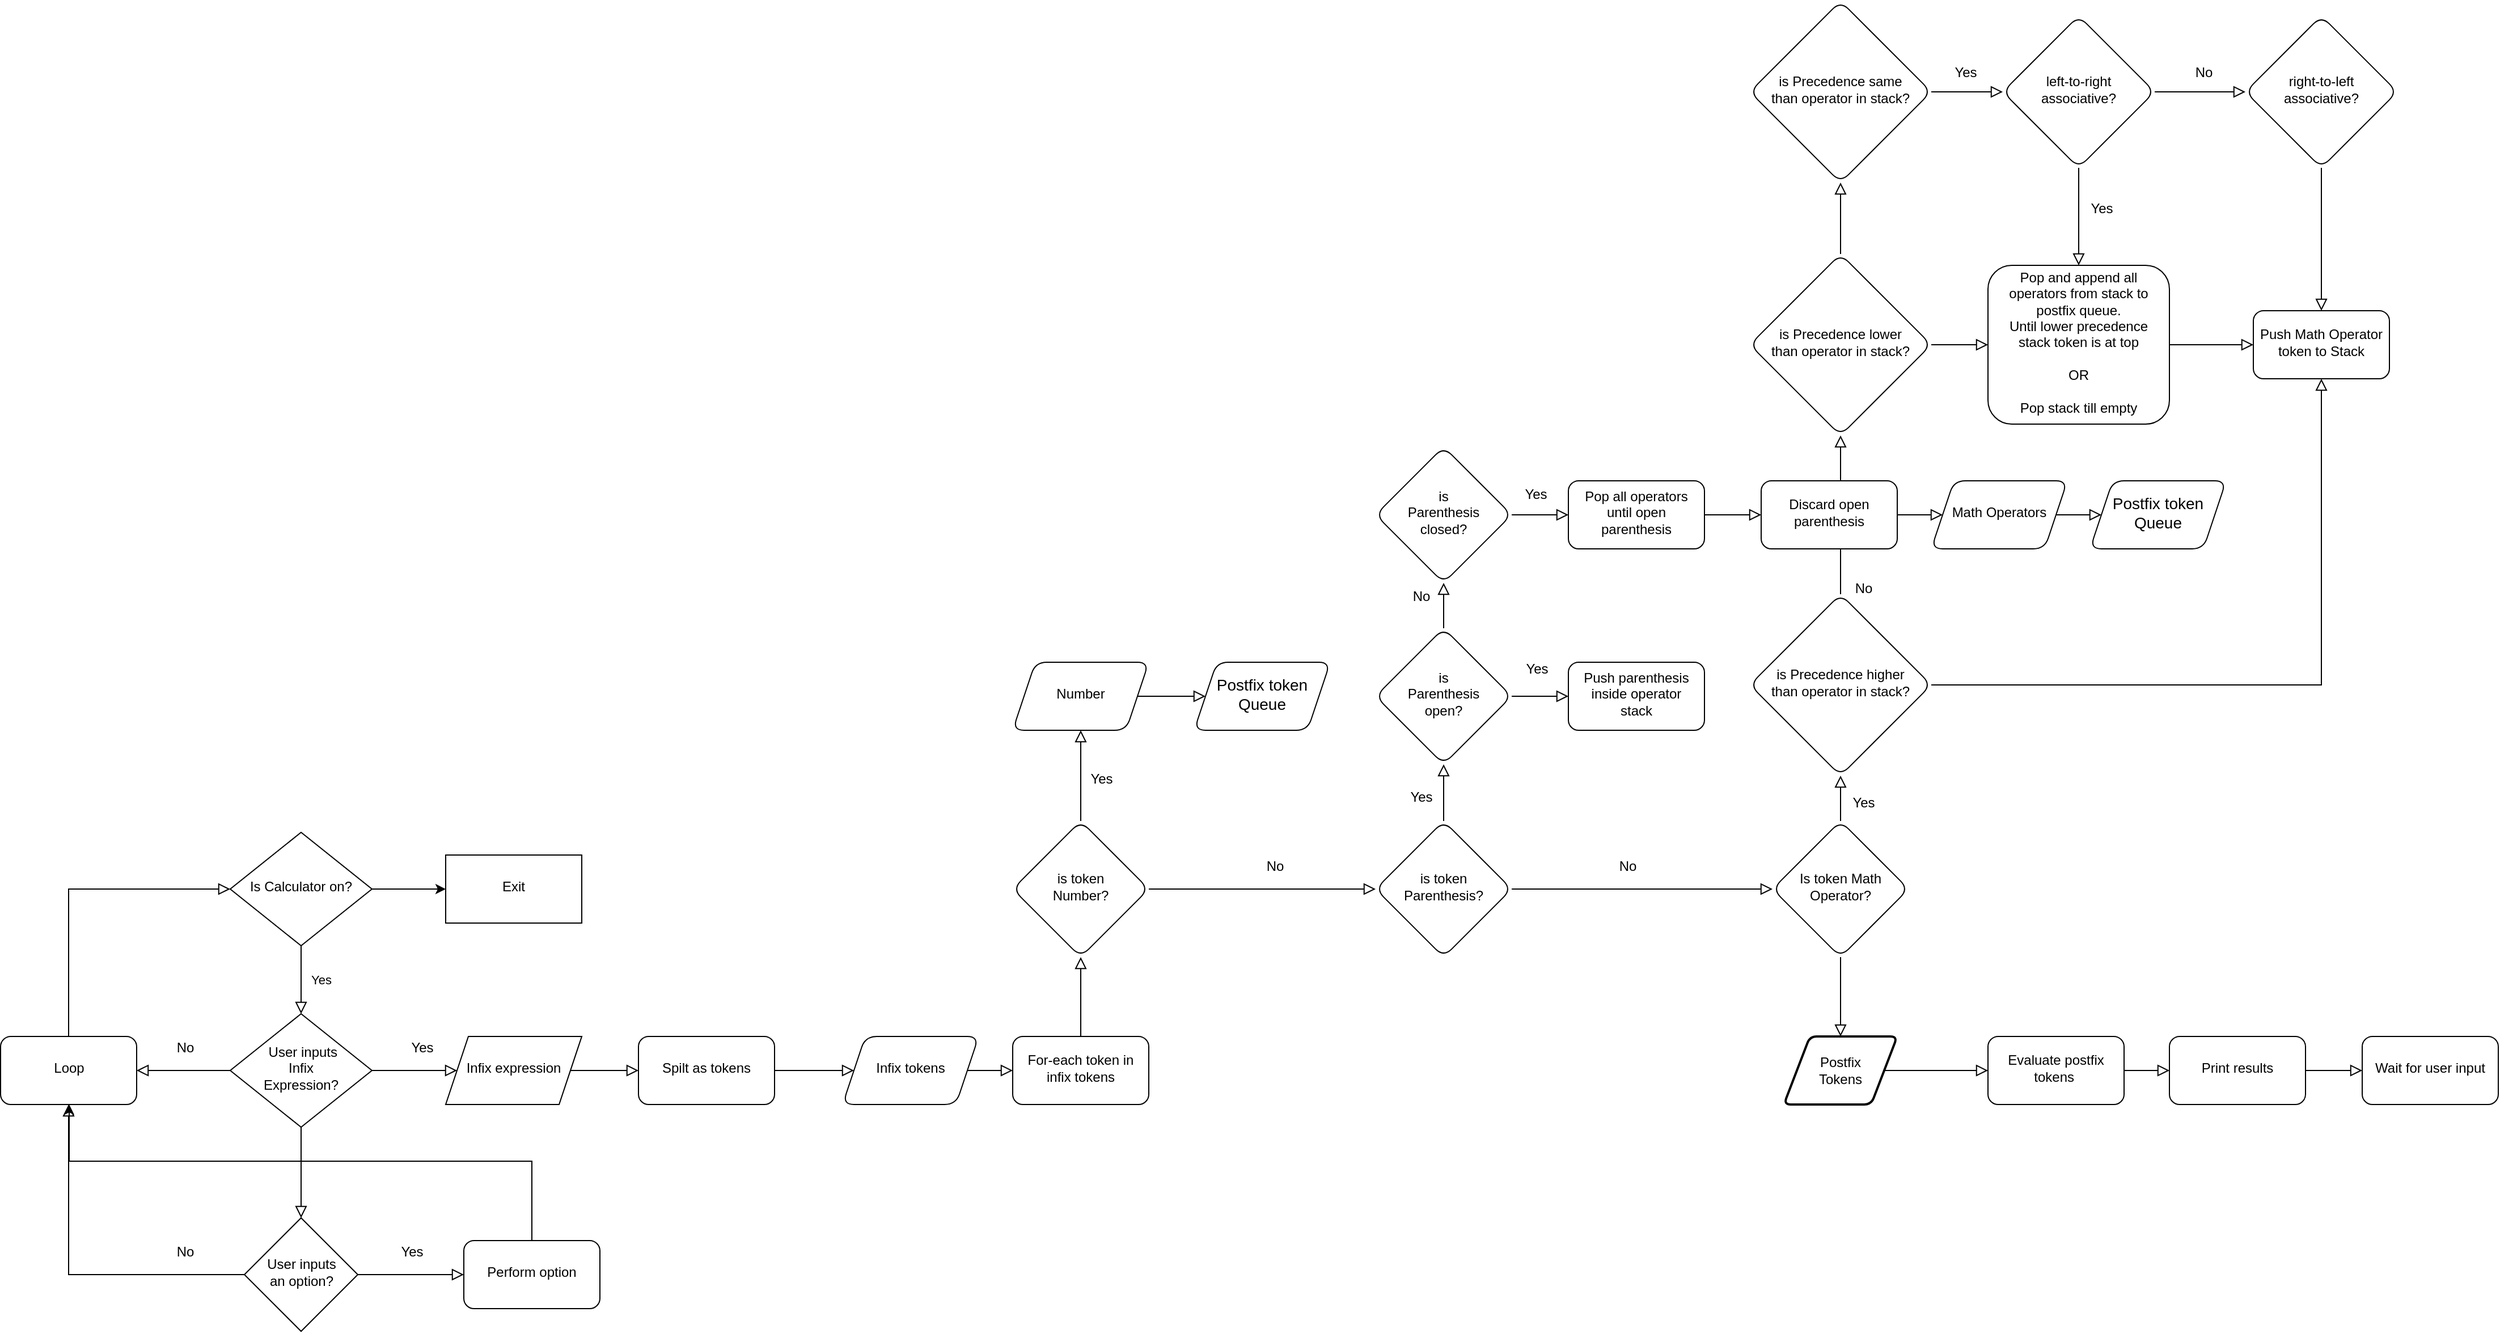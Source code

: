 <mxfile version="16.5.5" type="github">
  <diagram id="C5RBs43oDa-KdzZeNtuy" name="Page-1">
    <mxGraphModel dx="1714" dy="1517" grid="1" gridSize="10" guides="1" tooltips="1" connect="1" arrows="1" fold="1" page="0" pageScale="1" pageWidth="827" pageHeight="1169" math="0" shadow="0">
      <root>
        <mxCell id="WIyWlLk6GJQsqaUBKTNV-0" />
        <mxCell id="WIyWlLk6GJQsqaUBKTNV-1" parent="WIyWlLk6GJQsqaUBKTNV-0" />
        <mxCell id="ZLJSvew3tUVxWvLUYORm-112" style="edgeStyle=none;shape=connector;rounded=0;orthogonalLoop=1;jettySize=auto;html=1;shadow=0;labelBackgroundColor=none;fontFamily=Helvetica;fontSize=12;fontColor=default;endArrow=block;endFill=0;endSize=8;strokeColor=default;strokeWidth=1;" parent="WIyWlLk6GJQsqaUBKTNV-1" source="ZLJSvew3tUVxWvLUYORm-106" target="ZLJSvew3tUVxWvLUYORm-111" edge="1">
          <mxGeometry relative="1" as="geometry">
            <mxPoint x="1590" y="-250" as="sourcePoint" />
          </mxGeometry>
        </mxCell>
        <mxCell id="ZLJSvew3tUVxWvLUYORm-114" value="No" style="edgeLabel;html=1;align=center;verticalAlign=middle;resizable=0;points=[];fontSize=12;fontFamily=Helvetica;fontColor=default;" parent="ZLJSvew3tUVxWvLUYORm-112" vertex="1" connectable="0">
          <mxGeometry x="0.474" y="1" relative="1" as="geometry">
            <mxPoint x="21" y="98" as="offset" />
          </mxGeometry>
        </mxCell>
        <mxCell id="ZLJSvew3tUVxWvLUYORm-17" value="No" style="edgeStyle=orthogonalEdgeStyle;shape=connector;rounded=0;orthogonalLoop=1;jettySize=auto;html=1;shadow=0;labelBackgroundColor=none;fontFamily=Helvetica;fontSize=12;fontColor=default;endArrow=block;endFill=0;endSize=8;strokeColor=default;strokeWidth=1;" parent="WIyWlLk6GJQsqaUBKTNV-1" source="WIyWlLk6GJQsqaUBKTNV-6" target="ZLJSvew3tUVxWvLUYORm-16" edge="1">
          <mxGeometry x="-0.03" y="-20" relative="1" as="geometry">
            <mxPoint as="offset" />
          </mxGeometry>
        </mxCell>
        <mxCell id="ZLJSvew3tUVxWvLUYORm-36" value="" style="edgeStyle=orthogonalEdgeStyle;shape=connector;rounded=0;orthogonalLoop=1;jettySize=auto;html=1;shadow=0;labelBackgroundColor=none;fontFamily=Helvetica;fontSize=12;fontColor=default;endArrow=block;endFill=0;endSize=8;strokeColor=default;strokeWidth=1;" parent="WIyWlLk6GJQsqaUBKTNV-1" source="WIyWlLk6GJQsqaUBKTNV-6" target="ZLJSvew3tUVxWvLUYORm-35" edge="1">
          <mxGeometry relative="1" as="geometry" />
        </mxCell>
        <mxCell id="ZLJSvew3tUVxWvLUYORm-96" value="" style="edgeStyle=orthogonalEdgeStyle;shape=connector;rounded=0;orthogonalLoop=1;jettySize=auto;html=1;shadow=0;labelBackgroundColor=none;fontFamily=Helvetica;fontSize=14;fontColor=default;endArrow=block;endFill=0;endSize=8;strokeColor=default;strokeWidth=1;" parent="WIyWlLk6GJQsqaUBKTNV-1" source="WIyWlLk6GJQsqaUBKTNV-6" target="ZLJSvew3tUVxWvLUYORm-95" edge="1">
          <mxGeometry relative="1" as="geometry" />
        </mxCell>
        <mxCell id="ZLJSvew3tUVxWvLUYORm-97" value="Yes" style="edgeLabel;html=1;align=center;verticalAlign=middle;resizable=0;points=[];fontSize=12;fontFamily=Helvetica;fontColor=default;" parent="ZLJSvew3tUVxWvLUYORm-96" vertex="1" connectable="0">
          <mxGeometry x="0.316" y="2" relative="1" as="geometry">
            <mxPoint x="-6" y="-18" as="offset" />
          </mxGeometry>
        </mxCell>
        <mxCell id="WIyWlLk6GJQsqaUBKTNV-6" value="&lt;font style=&quot;font-size: 12px&quot;&gt;&amp;nbsp;User inputs&lt;br&gt;Infix &lt;br&gt;Expression?&lt;/font&gt;" style="rhombus;whiteSpace=wrap;html=1;shadow=0;fontFamily=Helvetica;fontSize=12;align=center;strokeWidth=1;spacing=6;spacingTop=-4;" parent="WIyWlLk6GJQsqaUBKTNV-1" vertex="1">
          <mxGeometry x="170" y="150" width="125" height="100" as="geometry" />
        </mxCell>
        <mxCell id="ZLJSvew3tUVxWvLUYORm-5" value="Yes" style="edgeStyle=orthogonalEdgeStyle;shape=connector;rounded=0;orthogonalLoop=1;jettySize=auto;html=1;entryX=0.5;entryY=0;entryDx=0;entryDy=0;shadow=0;labelBackgroundColor=none;fontFamily=Helvetica;fontSize=11;fontColor=default;endArrow=block;endFill=0;endSize=8;strokeColor=default;strokeWidth=1;" parent="WIyWlLk6GJQsqaUBKTNV-1" source="dzafgO55esPFzvw_rGj_-6" target="WIyWlLk6GJQsqaUBKTNV-6" edge="1">
          <mxGeometry y="18" relative="1" as="geometry">
            <mxPoint x="220" y="60" as="targetPoint" />
            <mxPoint x="232.5" y="80" as="sourcePoint" />
            <mxPoint x="-1" as="offset" />
          </mxGeometry>
        </mxCell>
        <mxCell id="ZLJSvew3tUVxWvLUYORm-100" value="" style="edgeStyle=orthogonalEdgeStyle;shape=connector;rounded=0;orthogonalLoop=1;jettySize=auto;html=1;shadow=0;labelBackgroundColor=none;fontFamily=Helvetica;fontSize=14;fontColor=default;endArrow=block;endFill=0;endSize=8;strokeColor=default;strokeWidth=1;" parent="WIyWlLk6GJQsqaUBKTNV-1" source="ZLJSvew3tUVxWvLUYORm-14" target="ZLJSvew3tUVxWvLUYORm-99" edge="1">
          <mxGeometry relative="1" as="geometry" />
        </mxCell>
        <mxCell id="ZLJSvew3tUVxWvLUYORm-14" value="Spilt as tokens" style="rounded=1;whiteSpace=wrap;html=1;shadow=0;strokeWidth=1;spacing=6;spacingTop=-4;" parent="WIyWlLk6GJQsqaUBKTNV-1" vertex="1">
          <mxGeometry x="530" y="170" width="120" height="60" as="geometry" />
        </mxCell>
        <mxCell id="ZLJSvew3tUVxWvLUYORm-20" style="shape=connector;rounded=0;orthogonalLoop=1;jettySize=auto;html=1;entryX=0;entryY=0.5;entryDx=0;entryDy=0;shadow=0;labelBackgroundColor=none;fontFamily=Helvetica;fontSize=12;fontColor=default;endArrow=block;endFill=0;endSize=8;strokeColor=default;strokeWidth=1;exitX=0.5;exitY=0;exitDx=0;exitDy=0;edgeStyle=orthogonalEdgeStyle;" parent="WIyWlLk6GJQsqaUBKTNV-1" source="ZLJSvew3tUVxWvLUYORm-16" target="dzafgO55esPFzvw_rGj_-6" edge="1">
          <mxGeometry relative="1" as="geometry">
            <mxPoint x="172.5" y="60" as="targetPoint" />
          </mxGeometry>
        </mxCell>
        <mxCell id="ZLJSvew3tUVxWvLUYORm-16" value="Loop" style="rounded=1;whiteSpace=wrap;html=1;shadow=0;strokeWidth=1;spacing=6;spacingTop=-4;" parent="WIyWlLk6GJQsqaUBKTNV-1" vertex="1">
          <mxGeometry x="-32.5" y="170" width="120" height="60" as="geometry" />
        </mxCell>
        <mxCell id="ZLJSvew3tUVxWvLUYORm-54" style="edgeStyle=orthogonalEdgeStyle;shape=connector;rounded=0;orthogonalLoop=1;jettySize=auto;html=1;exitX=0.5;exitY=0;exitDx=0;exitDy=0;shadow=0;labelBackgroundColor=none;fontFamily=Helvetica;fontSize=12;fontColor=default;endArrow=block;endFill=0;endSize=8;strokeColor=default;strokeWidth=1;" parent="WIyWlLk6GJQsqaUBKTNV-1" source="ZLJSvew3tUVxWvLUYORm-23" target="ZLJSvew3tUVxWvLUYORm-43" edge="1">
          <mxGeometry relative="1" as="geometry" />
        </mxCell>
        <mxCell id="ZLJSvew3tUVxWvLUYORm-23" value="&lt;span&gt;For-each&amp;nbsp;token in infix tokens&lt;/span&gt;" style="rounded=1;whiteSpace=wrap;html=1;shadow=0;strokeWidth=1;spacing=6;spacingTop=-4;" parent="WIyWlLk6GJQsqaUBKTNV-1" vertex="1">
          <mxGeometry x="860" y="170" width="120" height="60" as="geometry" />
        </mxCell>
        <mxCell id="ZLJSvew3tUVxWvLUYORm-33" value="" style="edgeStyle=orthogonalEdgeStyle;shape=connector;rounded=0;orthogonalLoop=1;jettySize=auto;html=1;shadow=0;labelBackgroundColor=none;fontFamily=Helvetica;fontSize=12;fontColor=default;endArrow=block;endFill=0;endSize=8;strokeColor=default;strokeWidth=1;entryX=0.5;entryY=1;entryDx=0;entryDy=0;" parent="WIyWlLk6GJQsqaUBKTNV-1" source="ZLJSvew3tUVxWvLUYORm-43" target="ZLJSvew3tUVxWvLUYORm-85" edge="1">
          <mxGeometry relative="1" as="geometry">
            <mxPoint x="920" y="-90" as="targetPoint" />
          </mxGeometry>
        </mxCell>
        <mxCell id="ZLJSvew3tUVxWvLUYORm-34" value="Yes" style="edgeLabel;html=1;align=center;verticalAlign=middle;resizable=0;points=[];fontSize=12;fontFamily=Helvetica;fontColor=default;" parent="ZLJSvew3tUVxWvLUYORm-33" vertex="1" connectable="0">
          <mxGeometry x="-0.188" y="-1" relative="1" as="geometry">
            <mxPoint x="17" y="-5" as="offset" />
          </mxGeometry>
        </mxCell>
        <mxCell id="ZLJSvew3tUVxWvLUYORm-107" value="Yes" style="edgeStyle=orthogonalEdgeStyle;shape=connector;rounded=0;orthogonalLoop=1;jettySize=auto;html=1;shadow=0;labelBackgroundColor=none;fontFamily=Helvetica;fontSize=12;fontColor=default;endArrow=block;endFill=0;endSize=8;strokeColor=default;strokeWidth=1;" parent="WIyWlLk6GJQsqaUBKTNV-1" source="ZLJSvew3tUVxWvLUYORm-27" target="ZLJSvew3tUVxWvLUYORm-106" edge="1">
          <mxGeometry x="-0.2" y="-20" relative="1" as="geometry">
            <mxPoint as="offset" />
          </mxGeometry>
        </mxCell>
        <mxCell id="ZLJSvew3tUVxWvLUYORm-116" style="edgeStyle=none;shape=connector;rounded=0;orthogonalLoop=1;jettySize=auto;html=1;shadow=0;labelBackgroundColor=none;fontFamily=Helvetica;fontSize=12;fontColor=default;endArrow=block;endFill=0;endSize=8;strokeColor=default;strokeWidth=1;" parent="WIyWlLk6GJQsqaUBKTNV-1" source="ZLJSvew3tUVxWvLUYORm-27" target="dzafgO55esPFzvw_rGj_-13" edge="1">
          <mxGeometry relative="1" as="geometry">
            <mxPoint x="1590" y="170" as="targetPoint" />
          </mxGeometry>
        </mxCell>
        <mxCell id="ZLJSvew3tUVxWvLUYORm-27" value="Is token Math Operator?" style="rhombus;whiteSpace=wrap;html=1;rounded=1;shadow=0;strokeWidth=1;spacing=6;spacingTop=-4;" parent="WIyWlLk6GJQsqaUBKTNV-1" vertex="1">
          <mxGeometry x="1530" y="-20" width="120" height="120" as="geometry" />
        </mxCell>
        <mxCell id="ZLJSvew3tUVxWvLUYORm-48" value="Yes" style="edgeStyle=orthogonalEdgeStyle;shape=connector;rounded=0;orthogonalLoop=1;jettySize=auto;html=1;shadow=0;labelBackgroundColor=none;fontFamily=Helvetica;fontSize=12;fontColor=default;endArrow=block;endFill=0;endSize=8;strokeColor=default;strokeWidth=1;entryX=1;entryY=0.5;entryDx=0;entryDy=0;exitX=0;exitY=0.5;exitDx=0;exitDy=0;" parent="WIyWlLk6GJQsqaUBKTNV-1" source="ZLJSvew3tUVxWvLUYORm-29" target="ZLJSvew3tUVxWvLUYORm-58" edge="1">
          <mxGeometry x="-0.143" y="20" relative="1" as="geometry">
            <mxPoint x="1352" y="10" as="targetPoint" />
            <mxPoint as="offset" />
          </mxGeometry>
        </mxCell>
        <mxCell id="ZLJSvew3tUVxWvLUYORm-67" value="No" style="edgeStyle=orthogonalEdgeStyle;shape=connector;rounded=0;orthogonalLoop=1;jettySize=auto;html=1;shadow=0;labelBackgroundColor=none;fontFamily=Helvetica;fontSize=12;fontColor=default;endArrow=block;endFill=0;endSize=8;strokeColor=default;strokeWidth=1;" parent="WIyWlLk6GJQsqaUBKTNV-1" source="ZLJSvew3tUVxWvLUYORm-29" target="ZLJSvew3tUVxWvLUYORm-27" edge="1">
          <mxGeometry x="-0.111" y="20" relative="1" as="geometry">
            <mxPoint as="offset" />
          </mxGeometry>
        </mxCell>
        <mxCell id="ZLJSvew3tUVxWvLUYORm-29" value="is token&lt;br&gt;Parenthesis?" style="rhombus;whiteSpace=wrap;html=1;rounded=1;shadow=0;strokeWidth=1;spacing=6;spacingTop=-4;direction=south;" parent="WIyWlLk6GJQsqaUBKTNV-1" vertex="1">
          <mxGeometry x="1180" y="-20" width="120" height="120" as="geometry" />
        </mxCell>
        <mxCell id="ZLJSvew3tUVxWvLUYORm-37" style="edgeStyle=orthogonalEdgeStyle;shape=connector;rounded=0;orthogonalLoop=1;jettySize=auto;html=1;entryX=0.5;entryY=1;entryDx=0;entryDy=0;shadow=0;labelBackgroundColor=none;fontFamily=Helvetica;fontSize=12;fontColor=default;endArrow=block;endFill=0;endSize=8;strokeColor=default;strokeWidth=1;" parent="WIyWlLk6GJQsqaUBKTNV-1" source="ZLJSvew3tUVxWvLUYORm-35" target="ZLJSvew3tUVxWvLUYORm-16" edge="1">
          <mxGeometry relative="1" as="geometry" />
        </mxCell>
        <mxCell id="ZLJSvew3tUVxWvLUYORm-38" value="No" style="edgeLabel;html=1;align=center;verticalAlign=middle;resizable=0;points=[];fontSize=12;fontFamily=Helvetica;fontColor=default;" parent="ZLJSvew3tUVxWvLUYORm-37" vertex="1" connectable="0">
          <mxGeometry x="-0.241" y="-2" relative="1" as="geometry">
            <mxPoint x="63" y="-18" as="offset" />
          </mxGeometry>
        </mxCell>
        <mxCell id="ZLJSvew3tUVxWvLUYORm-40" value="" style="edgeStyle=orthogonalEdgeStyle;shape=connector;rounded=0;orthogonalLoop=1;jettySize=auto;html=1;shadow=0;labelBackgroundColor=none;fontFamily=Helvetica;fontSize=12;fontColor=default;endArrow=block;endFill=0;endSize=8;strokeColor=default;strokeWidth=1;" parent="WIyWlLk6GJQsqaUBKTNV-1" source="ZLJSvew3tUVxWvLUYORm-35" target="ZLJSvew3tUVxWvLUYORm-39" edge="1">
          <mxGeometry relative="1" as="geometry" />
        </mxCell>
        <mxCell id="ZLJSvew3tUVxWvLUYORm-41" value="Yes" style="edgeLabel;html=1;align=center;verticalAlign=middle;resizable=0;points=[];fontSize=12;fontFamily=Helvetica;fontColor=default;" parent="ZLJSvew3tUVxWvLUYORm-40" vertex="1" connectable="0">
          <mxGeometry x="0.296" y="-1" relative="1" as="geometry">
            <mxPoint x="-13" y="-21" as="offset" />
          </mxGeometry>
        </mxCell>
        <mxCell id="ZLJSvew3tUVxWvLUYORm-35" value="User inputs &lt;br&gt;an option?" style="rhombus;whiteSpace=wrap;html=1;shadow=0;strokeWidth=1;spacing=6;spacingTop=-4;" parent="WIyWlLk6GJQsqaUBKTNV-1" vertex="1">
          <mxGeometry x="182.5" y="330" width="100" height="100" as="geometry" />
        </mxCell>
        <mxCell id="dzafgO55esPFzvw_rGj_-5" style="edgeStyle=orthogonalEdgeStyle;rounded=0;orthogonalLoop=1;jettySize=auto;html=1;" edge="1" parent="WIyWlLk6GJQsqaUBKTNV-1" source="ZLJSvew3tUVxWvLUYORm-39" target="ZLJSvew3tUVxWvLUYORm-16">
          <mxGeometry relative="1" as="geometry">
            <Array as="points">
              <mxPoint x="436" y="280" />
              <mxPoint x="28" y="280" />
            </Array>
          </mxGeometry>
        </mxCell>
        <mxCell id="ZLJSvew3tUVxWvLUYORm-39" value="Perform option" style="rounded=1;whiteSpace=wrap;html=1;shadow=0;strokeWidth=1;spacing=6;spacingTop=-4;" parent="WIyWlLk6GJQsqaUBKTNV-1" vertex="1">
          <mxGeometry x="376" y="350" width="120" height="60" as="geometry" />
        </mxCell>
        <mxCell id="ZLJSvew3tUVxWvLUYORm-65" style="edgeStyle=orthogonalEdgeStyle;shape=connector;rounded=0;orthogonalLoop=1;jettySize=auto;html=1;shadow=0;labelBackgroundColor=none;fontFamily=Helvetica;fontSize=12;fontColor=default;endArrow=block;endFill=0;endSize=8;strokeColor=default;strokeWidth=1;" parent="WIyWlLk6GJQsqaUBKTNV-1" source="ZLJSvew3tUVxWvLUYORm-43" target="ZLJSvew3tUVxWvLUYORm-29" edge="1">
          <mxGeometry relative="1" as="geometry">
            <mxPoint x="1120" y="40" as="targetPoint" />
          </mxGeometry>
        </mxCell>
        <mxCell id="ZLJSvew3tUVxWvLUYORm-66" value="No" style="edgeLabel;html=1;align=center;verticalAlign=middle;resizable=0;points=[];fontSize=12;fontFamily=Helvetica;fontColor=default;" parent="ZLJSvew3tUVxWvLUYORm-65" vertex="1" connectable="0">
          <mxGeometry x="0.103" y="2" relative="1" as="geometry">
            <mxPoint y="-18" as="offset" />
          </mxGeometry>
        </mxCell>
        <mxCell id="ZLJSvew3tUVxWvLUYORm-43" value="is token &lt;br&gt;Number?" style="rhombus;whiteSpace=wrap;html=1;rounded=1;shadow=0;strokeWidth=1;spacing=6;spacingTop=-4;direction=south;" parent="WIyWlLk6GJQsqaUBKTNV-1" vertex="1">
          <mxGeometry x="860" y="-20" width="120" height="120" as="geometry" />
        </mxCell>
        <mxCell id="ZLJSvew3tUVxWvLUYORm-63" style="edgeStyle=orthogonalEdgeStyle;shape=connector;rounded=0;orthogonalLoop=1;jettySize=auto;html=1;shadow=0;labelBackgroundColor=none;fontFamily=Helvetica;fontSize=12;fontColor=default;endArrow=block;endFill=0;endSize=8;strokeColor=default;strokeWidth=1;" parent="WIyWlLk6GJQsqaUBKTNV-1" source="ZLJSvew3tUVxWvLUYORm-58" target="ZLJSvew3tUVxWvLUYORm-62" edge="1">
          <mxGeometry relative="1" as="geometry" />
        </mxCell>
        <mxCell id="ZLJSvew3tUVxWvLUYORm-64" value="No" style="edgeLabel;html=1;align=center;verticalAlign=middle;resizable=0;points=[];fontSize=12;fontFamily=Helvetica;fontColor=default;" parent="ZLJSvew3tUVxWvLUYORm-63" vertex="1" connectable="0">
          <mxGeometry x="-0.224" y="2" relative="1" as="geometry">
            <mxPoint x="-18" y="-13" as="offset" />
          </mxGeometry>
        </mxCell>
        <mxCell id="ZLJSvew3tUVxWvLUYORm-72" value="" style="edgeStyle=orthogonalEdgeStyle;shape=connector;rounded=0;orthogonalLoop=1;jettySize=auto;html=1;shadow=0;labelBackgroundColor=none;fontFamily=Helvetica;fontSize=12;fontColor=default;endArrow=block;endFill=0;endSize=8;strokeColor=default;strokeWidth=1;" parent="WIyWlLk6GJQsqaUBKTNV-1" source="ZLJSvew3tUVxWvLUYORm-58" target="ZLJSvew3tUVxWvLUYORm-71" edge="1">
          <mxGeometry relative="1" as="geometry" />
        </mxCell>
        <mxCell id="ZLJSvew3tUVxWvLUYORm-73" value="Yes" style="edgeLabel;html=1;align=center;verticalAlign=middle;resizable=0;points=[];fontSize=12;fontFamily=Helvetica;fontColor=default;" parent="ZLJSvew3tUVxWvLUYORm-72" vertex="1" connectable="0">
          <mxGeometry x="-0.116" y="2" relative="1" as="geometry">
            <mxPoint y="-22" as="offset" />
          </mxGeometry>
        </mxCell>
        <mxCell id="ZLJSvew3tUVxWvLUYORm-58" value="is&lt;br&gt;Parenthesis &lt;br&gt;open?" style="rhombus;whiteSpace=wrap;html=1;rounded=1;shadow=0;strokeWidth=1;spacing=6;spacingTop=-4;direction=south;" parent="WIyWlLk6GJQsqaUBKTNV-1" vertex="1">
          <mxGeometry x="1180" y="-190" width="120" height="120" as="geometry" />
        </mxCell>
        <mxCell id="ZLJSvew3tUVxWvLUYORm-75" value="" style="edgeStyle=orthogonalEdgeStyle;shape=connector;rounded=0;orthogonalLoop=1;jettySize=auto;html=1;shadow=0;labelBackgroundColor=none;fontFamily=Helvetica;fontSize=12;fontColor=default;endArrow=block;endFill=0;endSize=8;strokeColor=default;strokeWidth=1;" parent="WIyWlLk6GJQsqaUBKTNV-1" source="ZLJSvew3tUVxWvLUYORm-62" target="ZLJSvew3tUVxWvLUYORm-74" edge="1">
          <mxGeometry relative="1" as="geometry" />
        </mxCell>
        <mxCell id="ZLJSvew3tUVxWvLUYORm-76" value="Yes" style="edgeLabel;html=1;align=center;verticalAlign=middle;resizable=0;points=[];fontSize=12;fontFamily=Helvetica;fontColor=default;" parent="ZLJSvew3tUVxWvLUYORm-75" vertex="1" connectable="0">
          <mxGeometry x="-0.154" y="-1" relative="1" as="geometry">
            <mxPoint y="-19" as="offset" />
          </mxGeometry>
        </mxCell>
        <mxCell id="ZLJSvew3tUVxWvLUYORm-62" value="is&lt;br&gt;Parenthesis &lt;br&gt;closed?" style="rhombus;whiteSpace=wrap;html=1;rounded=1;shadow=0;strokeWidth=1;spacing=6;spacingTop=-4;direction=south;" parent="WIyWlLk6GJQsqaUBKTNV-1" vertex="1">
          <mxGeometry x="1180" y="-350" width="120" height="120" as="geometry" />
        </mxCell>
        <mxCell id="ZLJSvew3tUVxWvLUYORm-71" value="Push parenthesis inside operator stack" style="whiteSpace=wrap;html=1;rounded=1;shadow=0;strokeWidth=1;spacing=6;spacingTop=-4;" parent="WIyWlLk6GJQsqaUBKTNV-1" vertex="1">
          <mxGeometry x="1350" y="-160" width="120" height="60" as="geometry" />
        </mxCell>
        <mxCell id="ZLJSvew3tUVxWvLUYORm-103" style="edgeStyle=orthogonalEdgeStyle;shape=connector;rounded=0;orthogonalLoop=1;jettySize=auto;html=1;shadow=0;labelBackgroundColor=none;fontFamily=Helvetica;fontSize=14;fontColor=default;endArrow=block;endFill=0;endSize=8;strokeColor=default;strokeWidth=1;" parent="WIyWlLk6GJQsqaUBKTNV-1" source="ZLJSvew3tUVxWvLUYORm-74" target="ZLJSvew3tUVxWvLUYORm-81" edge="1">
          <mxGeometry relative="1" as="geometry" />
        </mxCell>
        <mxCell id="ZLJSvew3tUVxWvLUYORm-74" value="Pop all operators until open parenthesis" style="whiteSpace=wrap;html=1;rounded=1;shadow=0;strokeWidth=1;spacing=6;spacingTop=-4;" parent="WIyWlLk6GJQsqaUBKTNV-1" vertex="1">
          <mxGeometry x="1350" y="-320" width="120" height="60" as="geometry" />
        </mxCell>
        <mxCell id="ZLJSvew3tUVxWvLUYORm-110" style="edgeStyle=none;shape=connector;rounded=0;orthogonalLoop=1;jettySize=auto;html=1;entryX=0;entryY=0.5;entryDx=0;entryDy=0;shadow=0;labelBackgroundColor=none;fontFamily=Helvetica;fontSize=12;fontColor=default;endArrow=block;endFill=0;endSize=8;strokeColor=default;strokeWidth=1;" parent="WIyWlLk6GJQsqaUBKTNV-1" source="ZLJSvew3tUVxWvLUYORm-77" target="ZLJSvew3tUVxWvLUYORm-109" edge="1">
          <mxGeometry relative="1" as="geometry" />
        </mxCell>
        <mxCell id="ZLJSvew3tUVxWvLUYORm-77" value="Math Operators" style="shape=parallelogram;perimeter=parallelogramPerimeter;whiteSpace=wrap;html=1;fixedSize=1;rounded=1;shadow=0;strokeWidth=1;spacing=6;spacingTop=-4;" parent="WIyWlLk6GJQsqaUBKTNV-1" vertex="1">
          <mxGeometry x="1670" y="-320" width="120" height="60" as="geometry" />
        </mxCell>
        <mxCell id="ZLJSvew3tUVxWvLUYORm-104" style="edgeStyle=orthogonalEdgeStyle;shape=connector;rounded=0;orthogonalLoop=1;jettySize=auto;html=1;exitX=1;exitY=0.5;exitDx=0;exitDy=0;shadow=0;labelBackgroundColor=none;fontFamily=Helvetica;fontSize=14;fontColor=default;endArrow=block;endFill=0;endSize=8;strokeColor=default;strokeWidth=1;" parent="WIyWlLk6GJQsqaUBKTNV-1" source="ZLJSvew3tUVxWvLUYORm-81" target="ZLJSvew3tUVxWvLUYORm-77" edge="1">
          <mxGeometry relative="1" as="geometry" />
        </mxCell>
        <mxCell id="ZLJSvew3tUVxWvLUYORm-81" value="Discard open parenthesis" style="whiteSpace=wrap;html=1;rounded=1;shadow=0;strokeWidth=1;spacing=6;spacingTop=-4;" parent="WIyWlLk6GJQsqaUBKTNV-1" vertex="1">
          <mxGeometry x="1520" y="-320" width="120" height="60" as="geometry" />
        </mxCell>
        <mxCell id="ZLJSvew3tUVxWvLUYORm-102" style="edgeStyle=orthogonalEdgeStyle;shape=connector;rounded=0;orthogonalLoop=1;jettySize=auto;html=1;shadow=0;labelBackgroundColor=none;fontFamily=Helvetica;fontSize=14;fontColor=default;endArrow=block;endFill=0;endSize=8;strokeColor=default;strokeWidth=1;" parent="WIyWlLk6GJQsqaUBKTNV-1" source="ZLJSvew3tUVxWvLUYORm-85" target="ZLJSvew3tUVxWvLUYORm-90" edge="1">
          <mxGeometry relative="1" as="geometry" />
        </mxCell>
        <mxCell id="ZLJSvew3tUVxWvLUYORm-85" value="Number" style="shape=parallelogram;perimeter=parallelogramPerimeter;whiteSpace=wrap;html=1;fixedSize=1;rounded=1;shadow=0;strokeWidth=1;spacing=6;spacingTop=-4;" parent="WIyWlLk6GJQsqaUBKTNV-1" vertex="1">
          <mxGeometry x="860" y="-160" width="120" height="60" as="geometry" />
        </mxCell>
        <mxCell id="ZLJSvew3tUVxWvLUYORm-90" value="&lt;font style=&quot;font-size: 14px&quot;&gt;Postfix token Queue&lt;/font&gt;" style="shape=parallelogram;perimeter=parallelogramPerimeter;whiteSpace=wrap;html=1;fixedSize=1;rounded=1;shadow=0;strokeWidth=1;spacing=6;spacingTop=-4;" parent="WIyWlLk6GJQsqaUBKTNV-1" vertex="1">
          <mxGeometry x="1020" y="-160" width="120" height="60" as="geometry" />
        </mxCell>
        <mxCell id="ZLJSvew3tUVxWvLUYORm-98" style="edgeStyle=orthogonalEdgeStyle;shape=connector;rounded=0;orthogonalLoop=1;jettySize=auto;html=1;entryX=0;entryY=0.5;entryDx=0;entryDy=0;shadow=0;labelBackgroundColor=none;fontFamily=Helvetica;fontSize=14;fontColor=default;endArrow=block;endFill=0;endSize=8;strokeColor=default;strokeWidth=1;" parent="WIyWlLk6GJQsqaUBKTNV-1" source="ZLJSvew3tUVxWvLUYORm-95" target="ZLJSvew3tUVxWvLUYORm-14" edge="1">
          <mxGeometry relative="1" as="geometry" />
        </mxCell>
        <mxCell id="ZLJSvew3tUVxWvLUYORm-95" value="Infix expression" style="shape=parallelogram;perimeter=parallelogramPerimeter;whiteSpace=wrap;html=1;fixedSize=1;shadow=0;strokeWidth=1;spacing=6;spacingTop=-4;" parent="WIyWlLk6GJQsqaUBKTNV-1" vertex="1">
          <mxGeometry x="360" y="170" width="120" height="60" as="geometry" />
        </mxCell>
        <mxCell id="ZLJSvew3tUVxWvLUYORm-101" style="edgeStyle=orthogonalEdgeStyle;shape=connector;rounded=0;orthogonalLoop=1;jettySize=auto;html=1;entryX=0;entryY=0.5;entryDx=0;entryDy=0;shadow=0;labelBackgroundColor=none;fontFamily=Helvetica;fontSize=14;fontColor=default;endArrow=block;endFill=0;endSize=8;strokeColor=default;strokeWidth=1;" parent="WIyWlLk6GJQsqaUBKTNV-1" source="ZLJSvew3tUVxWvLUYORm-99" target="ZLJSvew3tUVxWvLUYORm-23" edge="1">
          <mxGeometry relative="1" as="geometry" />
        </mxCell>
        <mxCell id="ZLJSvew3tUVxWvLUYORm-99" value="Infix tokens" style="shape=parallelogram;perimeter=parallelogramPerimeter;whiteSpace=wrap;html=1;fixedSize=1;rounded=1;shadow=0;strokeWidth=1;spacing=6;spacingTop=-4;" parent="WIyWlLk6GJQsqaUBKTNV-1" vertex="1">
          <mxGeometry x="710" y="170" width="120" height="60" as="geometry" />
        </mxCell>
        <mxCell id="dzafgO55esPFzvw_rGj_-36" style="edgeStyle=orthogonalEdgeStyle;shape=connector;rounded=0;orthogonalLoop=1;jettySize=auto;html=1;exitX=1;exitY=0.5;exitDx=0;exitDy=0;entryX=0.5;entryY=1;entryDx=0;entryDy=0;shadow=0;labelBackgroundColor=none;fontFamily=Helvetica;fontSize=12;fontColor=default;endArrow=block;endFill=0;endSize=8;strokeColor=default;strokeWidth=1;" edge="1" parent="WIyWlLk6GJQsqaUBKTNV-1" source="ZLJSvew3tUVxWvLUYORm-106" target="dzafgO55esPFzvw_rGj_-20">
          <mxGeometry relative="1" as="geometry" />
        </mxCell>
        <mxCell id="ZLJSvew3tUVxWvLUYORm-106" value="is Precedence higher &lt;br&gt;than operator in stack?" style="rhombus;whiteSpace=wrap;html=1;rounded=1;shadow=0;strokeWidth=1;spacing=6;spacingTop=-4;" parent="WIyWlLk6GJQsqaUBKTNV-1" vertex="1">
          <mxGeometry x="1510" y="-220" width="160" height="160" as="geometry" />
        </mxCell>
        <mxCell id="ZLJSvew3tUVxWvLUYORm-109" value="&lt;span style=&quot;font-size: 14px&quot;&gt;Postfix token Queue&lt;/span&gt;" style="shape=parallelogram;perimeter=parallelogramPerimeter;whiteSpace=wrap;html=1;fixedSize=1;rounded=1;shadow=0;strokeWidth=1;spacing=6;spacingTop=-4;" parent="WIyWlLk6GJQsqaUBKTNV-1" vertex="1">
          <mxGeometry x="1810" y="-320" width="120" height="60" as="geometry" />
        </mxCell>
        <mxCell id="dzafgO55esPFzvw_rGj_-17" value="" style="edgeStyle=none;shape=connector;rounded=0;orthogonalLoop=1;jettySize=auto;html=1;shadow=0;labelBackgroundColor=none;fontFamily=Helvetica;fontSize=12;fontColor=default;endArrow=block;endFill=0;endSize=8;strokeColor=default;strokeWidth=1;" edge="1" parent="WIyWlLk6GJQsqaUBKTNV-1" source="ZLJSvew3tUVxWvLUYORm-111" target="dzafgO55esPFzvw_rGj_-16">
          <mxGeometry relative="1" as="geometry" />
        </mxCell>
        <mxCell id="dzafgO55esPFzvw_rGj_-22" style="edgeStyle=none;shape=connector;rounded=0;orthogonalLoop=1;jettySize=auto;html=1;exitX=0.5;exitY=0;exitDx=0;exitDy=0;shadow=0;labelBackgroundColor=none;fontFamily=Helvetica;fontSize=12;fontColor=default;endArrow=block;endFill=0;endSize=8;strokeColor=default;strokeWidth=1;" edge="1" parent="WIyWlLk6GJQsqaUBKTNV-1" source="ZLJSvew3tUVxWvLUYORm-111" target="dzafgO55esPFzvw_rGj_-21">
          <mxGeometry relative="1" as="geometry" />
        </mxCell>
        <mxCell id="ZLJSvew3tUVxWvLUYORm-111" value="is Precedence lower&lt;br&gt;than operator in stack?" style="rhombus;whiteSpace=wrap;html=1;rounded=1;shadow=0;strokeWidth=1;spacing=6;spacingTop=-4;" parent="WIyWlLk6GJQsqaUBKTNV-1" vertex="1">
          <mxGeometry x="1510" y="-520" width="160" height="160" as="geometry" />
        </mxCell>
        <mxCell id="ZLJSvew3tUVxWvLUYORm-118" style="edgeStyle=none;shape=connector;rounded=0;orthogonalLoop=1;jettySize=auto;html=1;shadow=0;labelBackgroundColor=none;fontFamily=Helvetica;fontSize=12;fontColor=default;endArrow=block;endFill=0;endSize=8;strokeColor=default;strokeWidth=1;" parent="WIyWlLk6GJQsqaUBKTNV-1" source="ZLJSvew3tUVxWvLUYORm-115" target="ZLJSvew3tUVxWvLUYORm-117" edge="1">
          <mxGeometry relative="1" as="geometry" />
        </mxCell>
        <mxCell id="ZLJSvew3tUVxWvLUYORm-115" value="&lt;span&gt;Evaluate postfix tokens&amp;nbsp;&lt;/span&gt;" style="rounded=1;whiteSpace=wrap;html=1;shadow=0;strokeWidth=1;spacing=6;spacingTop=-4;" parent="WIyWlLk6GJQsqaUBKTNV-1" vertex="1">
          <mxGeometry x="1720" y="170" width="120" height="60" as="geometry" />
        </mxCell>
        <mxCell id="dzafgO55esPFzvw_rGj_-15" style="edgeStyle=none;shape=connector;rounded=0;orthogonalLoop=1;jettySize=auto;html=1;shadow=0;labelBackgroundColor=none;fontFamily=Helvetica;fontSize=12;fontColor=default;endArrow=block;endFill=0;endSize=8;strokeColor=default;strokeWidth=1;" edge="1" parent="WIyWlLk6GJQsqaUBKTNV-1" source="ZLJSvew3tUVxWvLUYORm-117" target="dzafgO55esPFzvw_rGj_-14">
          <mxGeometry relative="1" as="geometry" />
        </mxCell>
        <mxCell id="ZLJSvew3tUVxWvLUYORm-117" value="&lt;span&gt;Print results&lt;/span&gt;" style="rounded=1;whiteSpace=wrap;html=1;shadow=0;strokeWidth=1;spacing=6;spacingTop=-4;" parent="WIyWlLk6GJQsqaUBKTNV-1" vertex="1">
          <mxGeometry x="1880" y="170" width="120" height="60" as="geometry" />
        </mxCell>
        <mxCell id="dzafgO55esPFzvw_rGj_-8" value="" style="edgeStyle=orthogonalEdgeStyle;rounded=0;orthogonalLoop=1;jettySize=auto;html=1;" edge="1" parent="WIyWlLk6GJQsqaUBKTNV-1" source="dzafgO55esPFzvw_rGj_-6" target="dzafgO55esPFzvw_rGj_-7">
          <mxGeometry relative="1" as="geometry" />
        </mxCell>
        <mxCell id="dzafgO55esPFzvw_rGj_-6" value="Is Calculator on?" style="rhombus;whiteSpace=wrap;html=1;shadow=0;fontFamily=Helvetica;fontSize=12;align=center;strokeWidth=1;spacing=6;spacingTop=-4;" vertex="1" parent="WIyWlLk6GJQsqaUBKTNV-1">
          <mxGeometry x="170" y="-10" width="125" height="100" as="geometry" />
        </mxCell>
        <mxCell id="dzafgO55esPFzvw_rGj_-7" value="Exit" style="whiteSpace=wrap;html=1;shadow=0;strokeWidth=1;spacing=6;spacingTop=-4;" vertex="1" parent="WIyWlLk6GJQsqaUBKTNV-1">
          <mxGeometry x="360" y="10" width="120" height="60" as="geometry" />
        </mxCell>
        <mxCell id="dzafgO55esPFzvw_rGj_-12" style="edgeStyle=none;shape=connector;rounded=0;orthogonalLoop=1;jettySize=auto;html=1;shadow=0;labelBackgroundColor=none;fontFamily=Helvetica;fontSize=12;fontColor=default;endArrow=block;endFill=0;endSize=8;strokeColor=default;strokeWidth=1;" edge="1" parent="WIyWlLk6GJQsqaUBKTNV-1" source="dzafgO55esPFzvw_rGj_-13" target="ZLJSvew3tUVxWvLUYORm-115">
          <mxGeometry relative="1" as="geometry">
            <mxPoint x="1650" y="200" as="sourcePoint" />
          </mxGeometry>
        </mxCell>
        <mxCell id="dzafgO55esPFzvw_rGj_-13" value="Postfix &lt;br&gt;Tokens" style="shape=parallelogram;html=1;strokeWidth=2;perimeter=parallelogramPerimeter;whiteSpace=wrap;rounded=1;arcSize=12;size=0.23;fontFamily=Helvetica;fontSize=12;fontColor=default;" vertex="1" parent="WIyWlLk6GJQsqaUBKTNV-1">
          <mxGeometry x="1540" y="170" width="100" height="60" as="geometry" />
        </mxCell>
        <mxCell id="dzafgO55esPFzvw_rGj_-14" value="Wait for user input" style="rounded=1;whiteSpace=wrap;html=1;shadow=0;strokeWidth=1;spacing=6;spacingTop=-4;" vertex="1" parent="WIyWlLk6GJQsqaUBKTNV-1">
          <mxGeometry x="2050" y="170" width="120" height="60" as="geometry" />
        </mxCell>
        <mxCell id="dzafgO55esPFzvw_rGj_-19" value="" style="edgeStyle=none;shape=connector;rounded=0;orthogonalLoop=1;jettySize=auto;html=1;shadow=0;labelBackgroundColor=none;fontFamily=Helvetica;fontSize=12;fontColor=default;endArrow=block;endFill=0;endSize=8;strokeColor=default;strokeWidth=1;" edge="1" parent="WIyWlLk6GJQsqaUBKTNV-1" source="dzafgO55esPFzvw_rGj_-16" target="dzafgO55esPFzvw_rGj_-20">
          <mxGeometry relative="1" as="geometry">
            <mxPoint x="1920" y="-400" as="targetPoint" />
          </mxGeometry>
        </mxCell>
        <mxCell id="dzafgO55esPFzvw_rGj_-16" value="Pop and append all operators from stack to postfix queue.&lt;br&gt;Until lower&amp;nbsp;precedence stack token is at top&lt;br&gt;&lt;br&gt;OR&lt;br&gt;&lt;br&gt;Pop stack till empty" style="whiteSpace=wrap;html=1;rounded=1;shadow=0;strokeWidth=1;spacing=6;spacingTop=-4;" vertex="1" parent="WIyWlLk6GJQsqaUBKTNV-1">
          <mxGeometry x="1720" y="-510" width="160" height="140" as="geometry" />
        </mxCell>
        <mxCell id="dzafgO55esPFzvw_rGj_-20" value="Push Math Operator token to Stack" style="whiteSpace=wrap;html=1;rounded=1;shadow=0;strokeWidth=1;spacing=6;spacingTop=-4;" vertex="1" parent="WIyWlLk6GJQsqaUBKTNV-1">
          <mxGeometry x="1954" y="-470" width="120" height="60" as="geometry" />
        </mxCell>
        <mxCell id="dzafgO55esPFzvw_rGj_-30" value="Yes" style="edgeStyle=orthogonalEdgeStyle;shape=connector;rounded=0;orthogonalLoop=1;jettySize=auto;html=1;shadow=0;labelBackgroundColor=none;fontFamily=Helvetica;fontSize=12;fontColor=default;endArrow=block;endFill=0;endSize=8;strokeColor=default;strokeWidth=1;" edge="1" parent="WIyWlLk6GJQsqaUBKTNV-1" source="dzafgO55esPFzvw_rGj_-21" target="dzafgO55esPFzvw_rGj_-29">
          <mxGeometry x="-0.048" y="17" relative="1" as="geometry">
            <mxPoint as="offset" />
          </mxGeometry>
        </mxCell>
        <mxCell id="dzafgO55esPFzvw_rGj_-21" value="is Precedence same&lt;br&gt;than operator in stack?" style="rhombus;whiteSpace=wrap;html=1;rounded=1;shadow=0;strokeWidth=1;spacing=6;spacingTop=-4;" vertex="1" parent="WIyWlLk6GJQsqaUBKTNV-1">
          <mxGeometry x="1510" y="-743" width="160" height="160" as="geometry" />
        </mxCell>
        <mxCell id="dzafgO55esPFzvw_rGj_-31" value="Yes" style="edgeStyle=orthogonalEdgeStyle;shape=connector;rounded=0;orthogonalLoop=1;jettySize=auto;html=1;exitX=0.5;exitY=1;exitDx=0;exitDy=0;shadow=0;labelBackgroundColor=none;fontFamily=Helvetica;fontSize=12;fontColor=default;endArrow=block;endFill=0;endSize=8;strokeColor=default;strokeWidth=1;" edge="1" parent="WIyWlLk6GJQsqaUBKTNV-1" source="dzafgO55esPFzvw_rGj_-29" target="dzafgO55esPFzvw_rGj_-16">
          <mxGeometry x="-0.163" y="20" relative="1" as="geometry">
            <Array as="points">
              <mxPoint x="1800" y="-560" />
              <mxPoint x="1800" y="-560" />
            </Array>
            <mxPoint as="offset" />
          </mxGeometry>
        </mxCell>
        <mxCell id="dzafgO55esPFzvw_rGj_-34" value="No" style="edgeStyle=orthogonalEdgeStyle;shape=connector;rounded=0;orthogonalLoop=1;jettySize=auto;html=1;shadow=0;labelBackgroundColor=none;fontFamily=Helvetica;fontSize=12;fontColor=default;endArrow=block;endFill=0;endSize=8;strokeColor=default;strokeWidth=1;" edge="1" parent="WIyWlLk6GJQsqaUBKTNV-1" source="dzafgO55esPFzvw_rGj_-29" target="dzafgO55esPFzvw_rGj_-33">
          <mxGeometry x="0.075" y="17" relative="1" as="geometry">
            <mxPoint as="offset" />
          </mxGeometry>
        </mxCell>
        <mxCell id="dzafgO55esPFzvw_rGj_-29" value="&lt;span&gt;left-to-right &lt;br&gt;associative?&lt;/span&gt;" style="rhombus;whiteSpace=wrap;html=1;rounded=1;shadow=0;strokeWidth=1;spacing=6;spacingTop=-4;" vertex="1" parent="WIyWlLk6GJQsqaUBKTNV-1">
          <mxGeometry x="1733" y="-730" width="134" height="134" as="geometry" />
        </mxCell>
        <mxCell id="dzafgO55esPFzvw_rGj_-35" style="edgeStyle=orthogonalEdgeStyle;shape=connector;rounded=0;orthogonalLoop=1;jettySize=auto;html=1;exitX=0.5;exitY=1;exitDx=0;exitDy=0;shadow=0;labelBackgroundColor=none;fontFamily=Helvetica;fontSize=12;fontColor=default;endArrow=block;endFill=0;endSize=8;strokeColor=default;strokeWidth=1;" edge="1" parent="WIyWlLk6GJQsqaUBKTNV-1" source="dzafgO55esPFzvw_rGj_-33" target="dzafgO55esPFzvw_rGj_-20">
          <mxGeometry relative="1" as="geometry" />
        </mxCell>
        <mxCell id="dzafgO55esPFzvw_rGj_-33" value="&lt;span&gt;right-to-left&lt;br&gt;associative?&lt;/span&gt;" style="rhombus;whiteSpace=wrap;html=1;rounded=1;shadow=0;strokeWidth=1;spacing=6;spacingTop=-4;" vertex="1" parent="WIyWlLk6GJQsqaUBKTNV-1">
          <mxGeometry x="1947" y="-730" width="134" height="134" as="geometry" />
        </mxCell>
      </root>
    </mxGraphModel>
  </diagram>
</mxfile>
